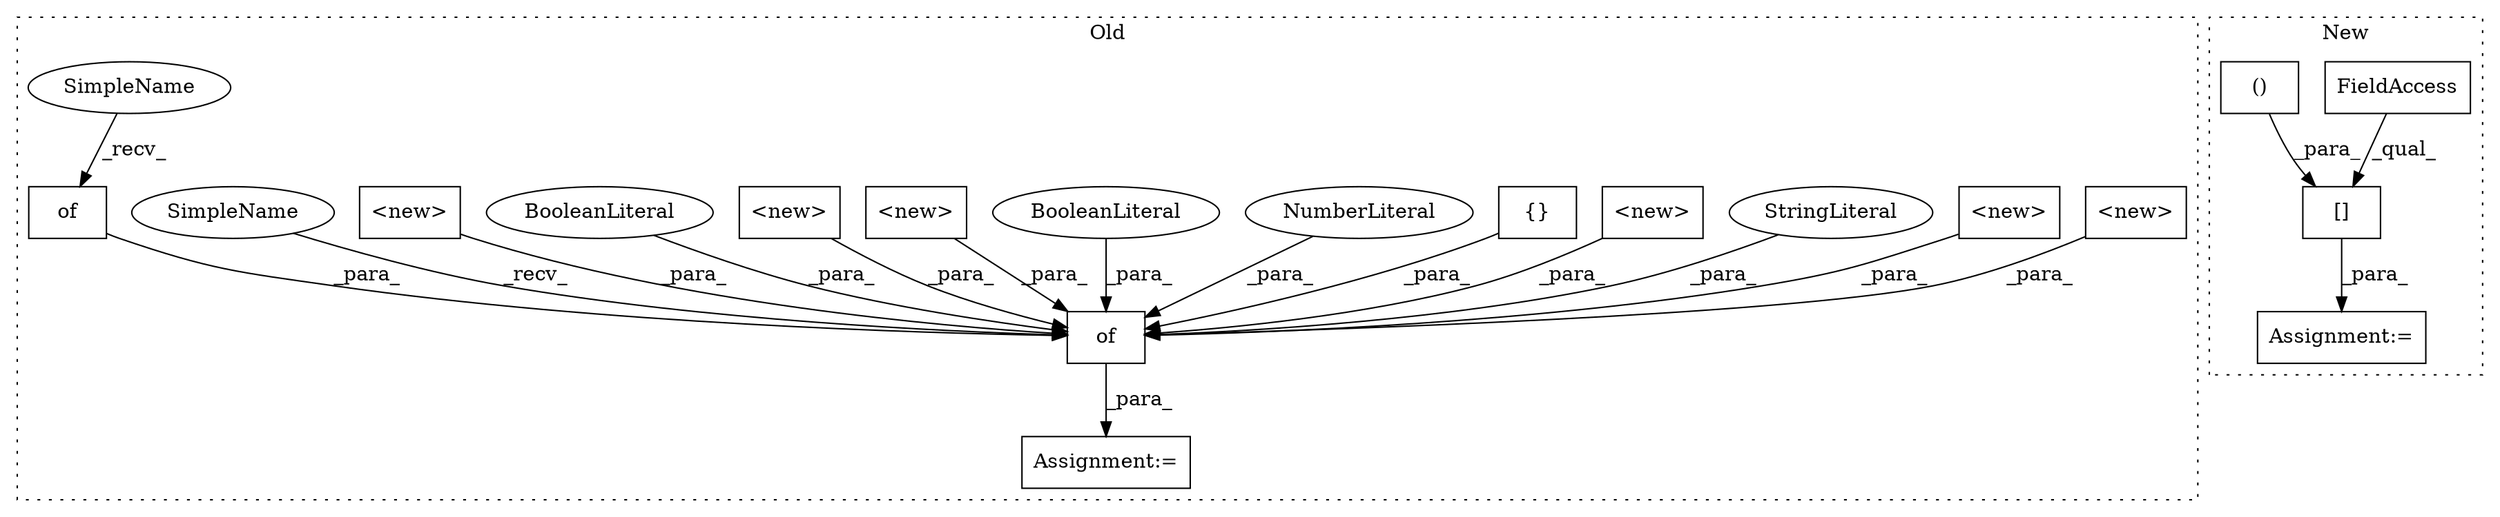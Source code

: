digraph G {
subgraph cluster0 {
1 [label="<new>" a="14" s="54477" l="17" shape="box"];
3 [label="of" a="32" s="54059,54644" l="3,1" shape="box"];
4 [label="<new>" a="14" s="54533" l="33" shape="box"];
5 [label="Assignment:=" a="7" s="54054" l="1" shape="box"];
6 [label="StringLiteral" a="45" s="54443" l="5" shape="ellipse"];
7 [label="<new>" a="14" s="54372" l="31" shape="box"];
10 [label="{}" a="4" s="54530" l="2" shape="box"];
11 [label="NumberLiteral" a="34" s="54643" l="1" shape="ellipse"];
12 [label="BooleanLiteral" a="9" s="54130" l="5" shape="ellipse"];
13 [label="<new>" a="14" s="54330" l="29" shape="box"];
15 [label="of" a="32" s="54325" l="4" shape="box"];
16 [label="<new>" a="14" s="54062" l="28" shape="box"];
17 [label="BooleanLiteral" a="9" s="54283" l="5" shape="ellipse"];
18 [label="<new>" a="14" s="54171" l="27" shape="box"];
19 [label="SimpleName" a="42" s="54055" l="3" shape="ellipse"];
20 [label="SimpleName" a="42" s="54321" l="3" shape="ellipse"];
label = "Old";
style="dotted";
}
subgraph cluster1 {
2 [label="[]" a="2" s="57135,58032" l="16,2" shape="box"];
8 [label="FieldAccess" a="22" s="57135" l="10" shape="box"];
9 [label="()" a="106" s="57151" l="881" shape="box"];
14 [label="Assignment:=" a="7" s="57134" l="1" shape="box"];
label = "New";
style="dotted";
}
1 -> 3 [label="_para_"];
2 -> 14 [label="_para_"];
3 -> 5 [label="_para_"];
4 -> 3 [label="_para_"];
6 -> 3 [label="_para_"];
7 -> 3 [label="_para_"];
8 -> 2 [label="_qual_"];
9 -> 2 [label="_para_"];
10 -> 3 [label="_para_"];
11 -> 3 [label="_para_"];
12 -> 3 [label="_para_"];
13 -> 3 [label="_para_"];
15 -> 3 [label="_para_"];
16 -> 3 [label="_para_"];
17 -> 3 [label="_para_"];
18 -> 3 [label="_para_"];
19 -> 3 [label="_recv_"];
20 -> 15 [label="_recv_"];
}
